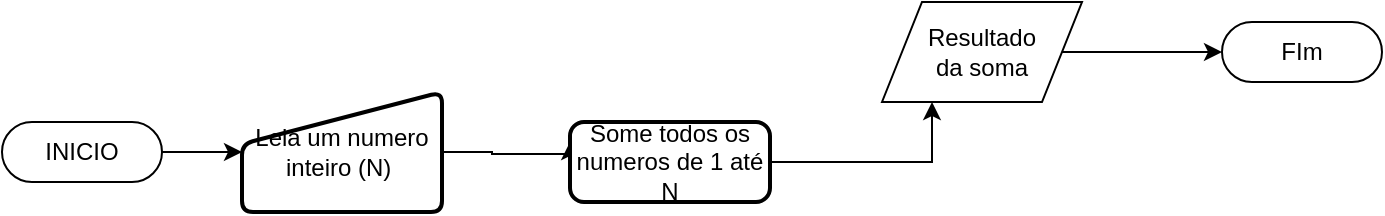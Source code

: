 <mxfile version="26.0.16">
  <diagram name="Página-1" id="ELgCCSQ3vU8TT_oHeod-">
    <mxGraphModel grid="1" page="1" gridSize="10" guides="1" tooltips="1" connect="1" arrows="1" fold="1" pageScale="1" pageWidth="827" pageHeight="1169" math="0" shadow="0">
      <root>
        <mxCell id="0" />
        <mxCell id="1" parent="0" />
        <mxCell id="89Oz6RSn7IpGibuwqFl3-3" style="edgeStyle=orthogonalEdgeStyle;rounded=0;orthogonalLoop=1;jettySize=auto;html=1;exitX=1;exitY=0.5;exitDx=0;exitDy=0;exitPerimeter=0;" edge="1" parent="1" source="89Oz6RSn7IpGibuwqFl3-1" target="89Oz6RSn7IpGibuwqFl3-2">
          <mxGeometry relative="1" as="geometry" />
        </mxCell>
        <mxCell id="89Oz6RSn7IpGibuwqFl3-1" value="INICIO" style="html=1;dashed=0;whiteSpace=wrap;shape=mxgraph.dfd.start" vertex="1" parent="1">
          <mxGeometry x="80" y="140" width="80" height="30" as="geometry" />
        </mxCell>
        <mxCell id="89Oz6RSn7IpGibuwqFl3-5" style="edgeStyle=orthogonalEdgeStyle;rounded=0;orthogonalLoop=1;jettySize=auto;html=1;entryX=0;entryY=0.25;entryDx=0;entryDy=0;" edge="1" parent="1" source="89Oz6RSn7IpGibuwqFl3-2" target="89Oz6RSn7IpGibuwqFl3-12">
          <mxGeometry relative="1" as="geometry">
            <mxPoint x="350.0" y="155" as="targetPoint" />
            <Array as="points">
              <mxPoint x="325" y="155" />
              <mxPoint x="380" y="156" />
            </Array>
          </mxGeometry>
        </mxCell>
        <mxCell id="89Oz6RSn7IpGibuwqFl3-2" value="Leia um numero inteiro (N)&amp;nbsp;" style="html=1;strokeWidth=2;shape=manualInput;whiteSpace=wrap;rounded=1;size=26;arcSize=11;" vertex="1" parent="1">
          <mxGeometry x="200" y="125" width="100" height="60" as="geometry" />
        </mxCell>
        <mxCell id="89Oz6RSn7IpGibuwqFl3-6" value="Resultado&lt;div&gt;da soma&lt;/div&gt;" style="shape=parallelogram;perimeter=parallelogramPerimeter;whiteSpace=wrap;html=1;dashed=0;" vertex="1" parent="1">
          <mxGeometry x="520" y="80" width="100" height="50" as="geometry" />
        </mxCell>
        <mxCell id="89Oz6RSn7IpGibuwqFl3-8" value="FIm" style="html=1;dashed=0;whiteSpace=wrap;shape=mxgraph.dfd.start" vertex="1" parent="1">
          <mxGeometry x="690" y="90" width="80" height="30" as="geometry" />
        </mxCell>
        <mxCell id="89Oz6RSn7IpGibuwqFl3-9" style="edgeStyle=orthogonalEdgeStyle;rounded=0;orthogonalLoop=1;jettySize=auto;html=1;entryX=0;entryY=0.5;entryDx=0;entryDy=0;entryPerimeter=0;" edge="1" parent="1" source="89Oz6RSn7IpGibuwqFl3-6" target="89Oz6RSn7IpGibuwqFl3-8">
          <mxGeometry relative="1" as="geometry" />
        </mxCell>
        <mxCell id="89Oz6RSn7IpGibuwqFl3-14" style="edgeStyle=orthogonalEdgeStyle;rounded=0;orthogonalLoop=1;jettySize=auto;html=1;entryX=0.25;entryY=1;entryDx=0;entryDy=0;" edge="1" parent="1" source="89Oz6RSn7IpGibuwqFl3-12" target="89Oz6RSn7IpGibuwqFl3-6">
          <mxGeometry relative="1" as="geometry" />
        </mxCell>
        <mxCell id="89Oz6RSn7IpGibuwqFl3-12" value="Some todos os numeros de 1 até N" style="rounded=1;whiteSpace=wrap;html=1;absoluteArcSize=1;arcSize=14;strokeWidth=2;" vertex="1" parent="1">
          <mxGeometry x="364" y="140" width="100" height="40" as="geometry" />
        </mxCell>
      </root>
    </mxGraphModel>
  </diagram>
</mxfile>
